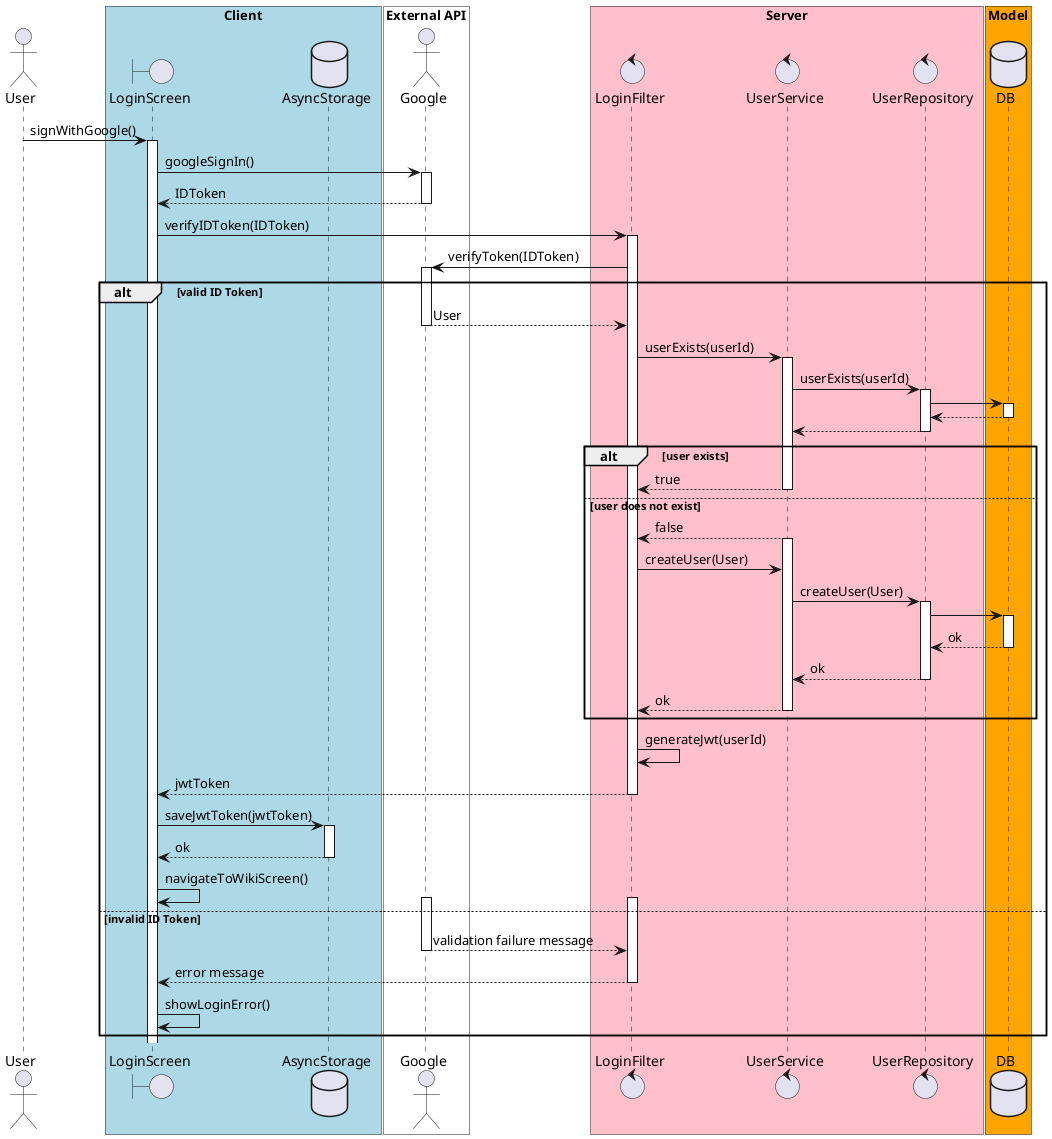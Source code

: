 @startuml
actor User
actor Google
database AsyncStorage
boundary LoginScreen
control LoginFilter
control UserService
control UserRepository
database DB

User -> LoginScreen : signWithGoogle()
activate LoginScreen
LoginScreen -> Google : googleSignIn()

activate Google
Google --> LoginScreen: IDToken
deactivate Google
LoginScreen -> LoginFilter: verifyIDToken(IDToken)
activate LoginFilter
LoginFilter -> Google: verifyToken(IDToken)


alt valid ID Token 
activate Google
Google --> LoginFilter : User
deactivate Google
LoginFilter -> UserService : userExists(userId)
activate UserService
UserService -> UserRepository : userExists(userId)
activate UserRepository
UserRepository -> DB 
activate DB
DB --> UserRepository
deactivate DB
UserRepository --> UserService
deactivate UserRepository

alt user exists
UserService --> LoginFilter : true
deactivate UserService

else user does not exist

UserService --> LoginFilter : false
activate UserService

LoginFilter -> UserService : createUser(User)
UserService -> UserRepository : createUser(User)
activate UserRepository
UserRepository -> DB
activate DB
DB --> UserRepository : ok
deactivate DB
UserRepository --> UserService : ok
deactivate UserRepository
UserService --> LoginFilter : ok
deactivate UserService
end

LoginFilter -> LoginFilter: generateJwt(userId)
LoginFilter --> LoginScreen : jwtToken
deactivate LoginFilter
collections AsyncStorage
LoginScreen -> AsyncStorage: saveJwtToken(jwtToken)
activate AsyncStorage
AsyncStorage --> LoginScreen : ok
deactivate AsyncStorage
LoginScreen -> LoginScreen : navigateToWikiScreen()


else invalid ID Token 
activate Google
activate LoginFilter
Google --> LoginFilter : validation failure message
deactivate Google
LoginFilter --> LoginScreen : error message
deactivate LoginFilter
LoginScreen -> LoginScreen : showLoginError()
end

box "Client" #LightBlue
   participant LoginScreen
   participant AsyncStorage
end box

box "External API" #White
   participant Google
end box

box "Server" #Pink
   participant LoginFilter
   participant UserService
   participant UserRepository
end box

box "Model" #Orange
   participant DB
end box

@enduml